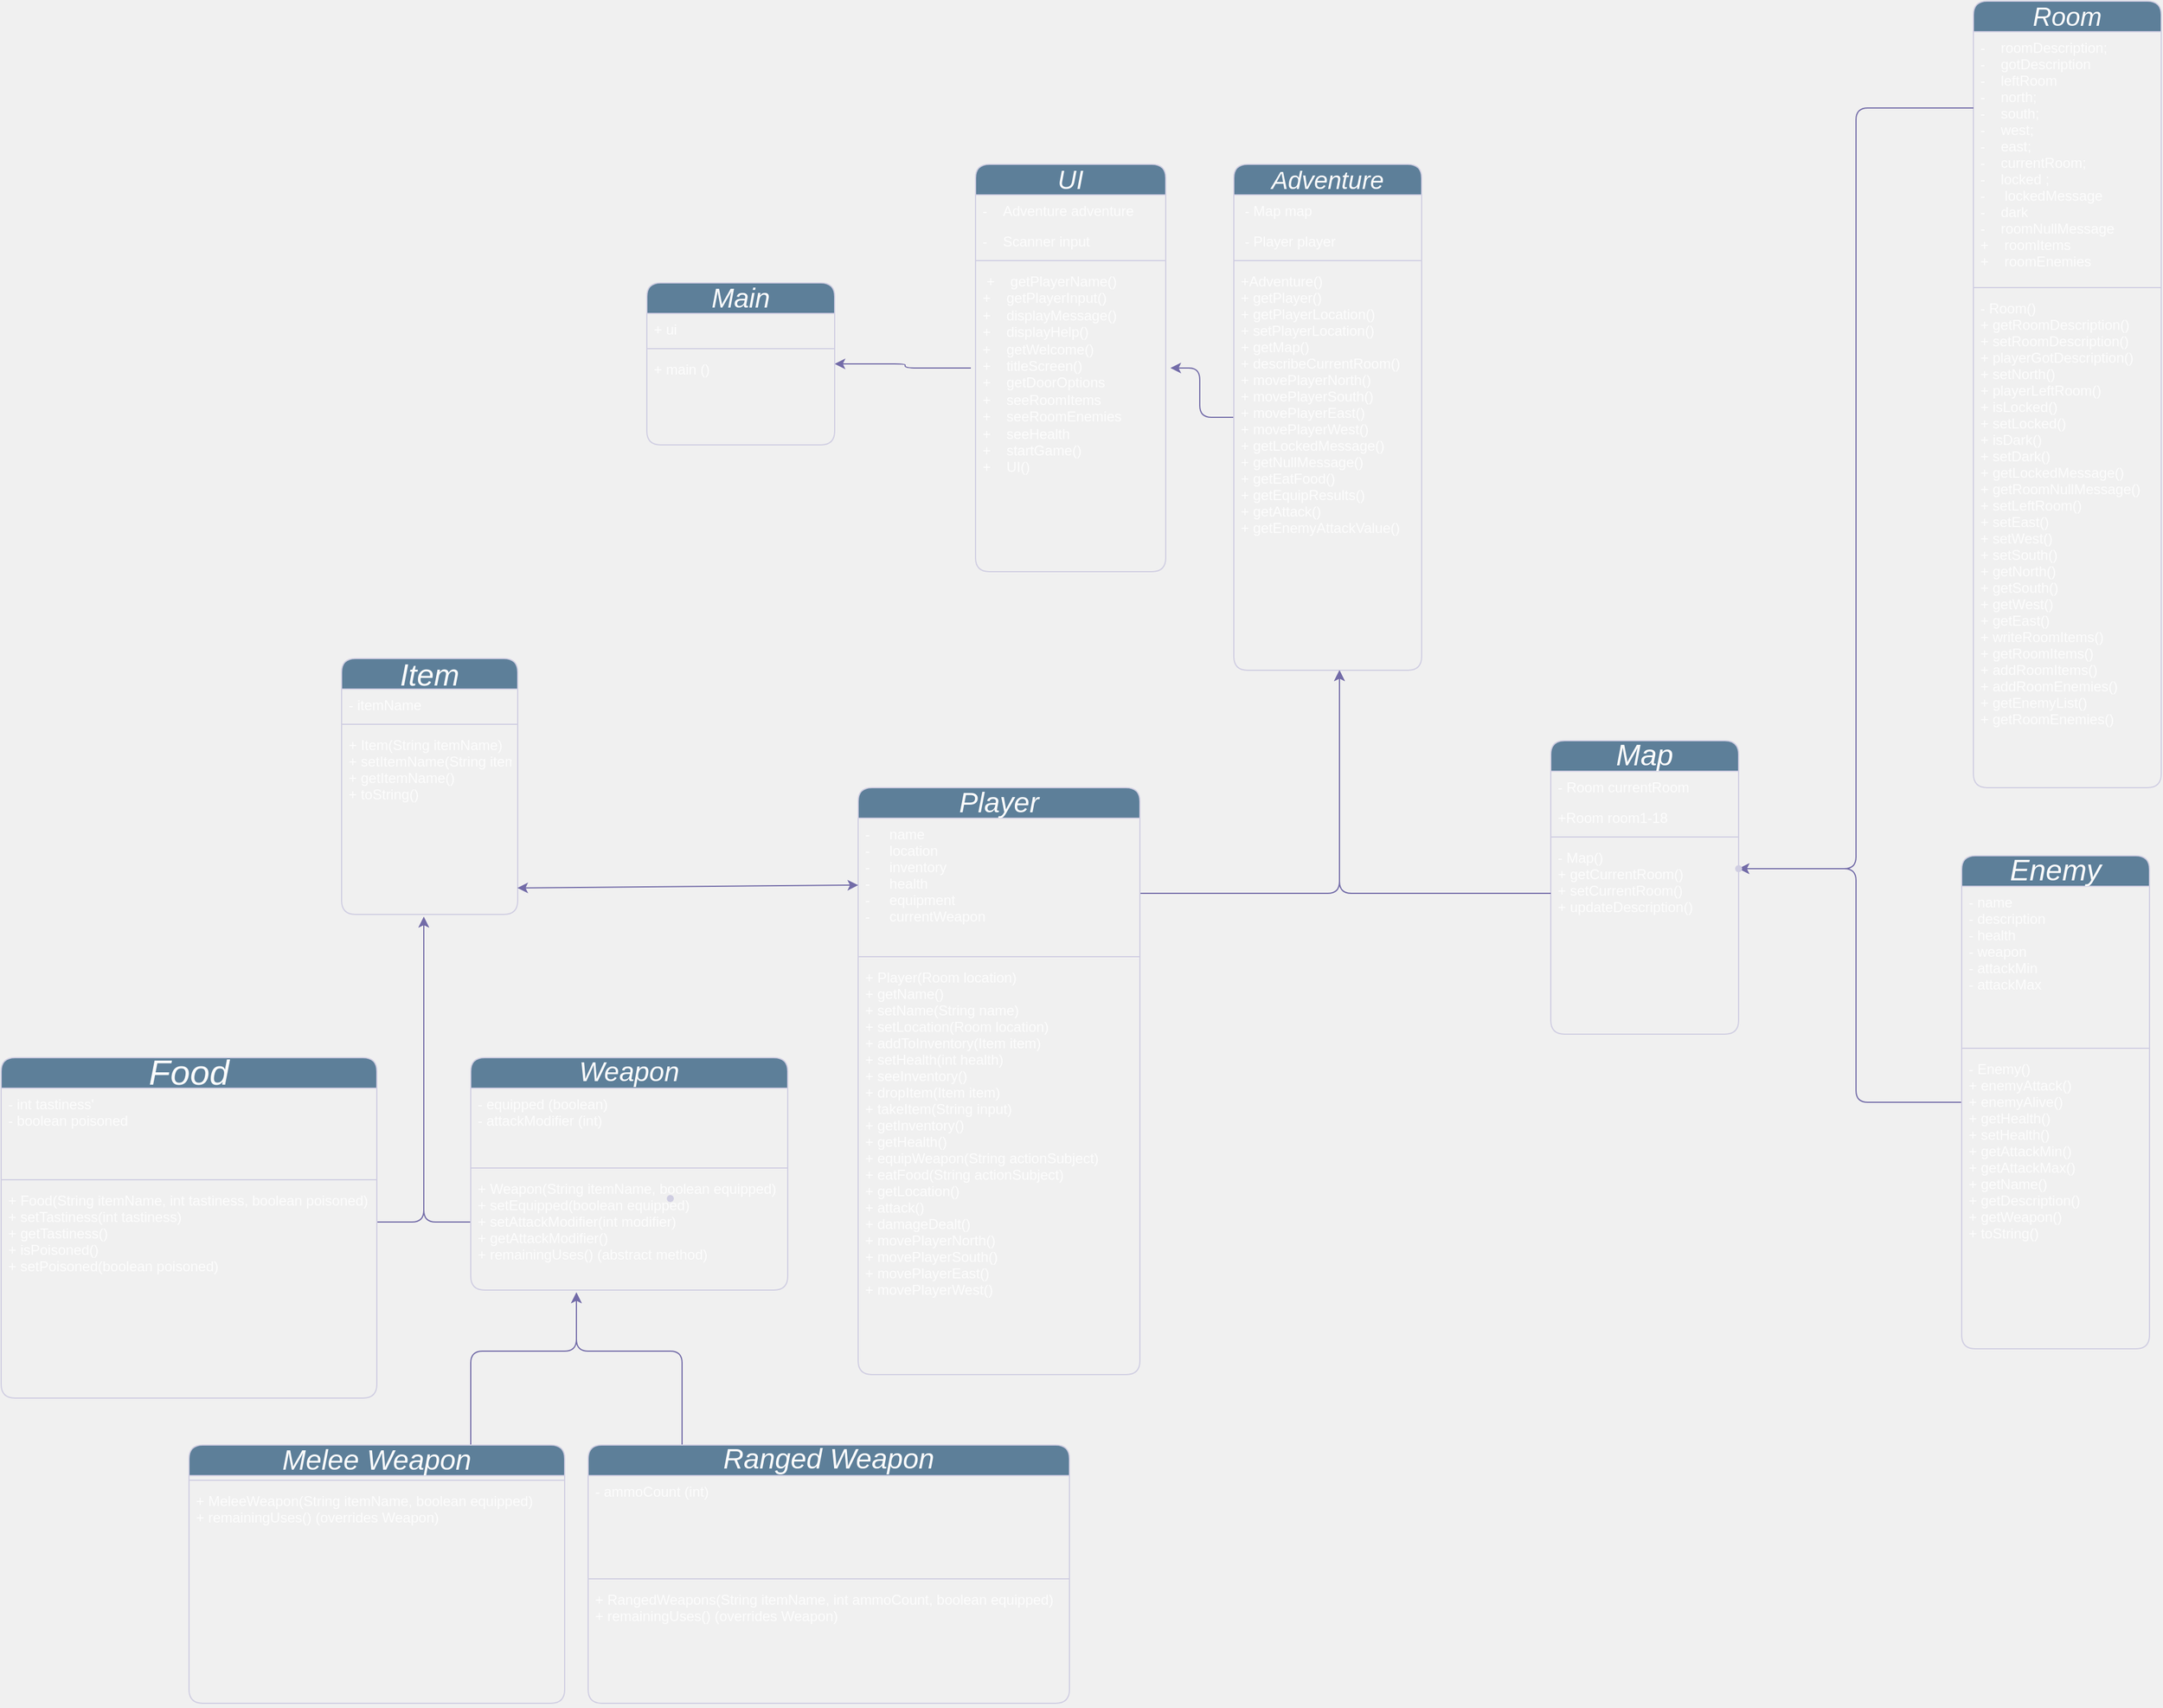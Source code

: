<mxfile version="24.7.17">
  <diagram id="C5RBs43oDa-KdzZeNtuy" name="Page-1">
    <mxGraphModel dx="4530" dy="2272" grid="1" gridSize="10" guides="1" tooltips="1" connect="1" arrows="1" fold="1" page="1" pageScale="1" pageWidth="827" pageHeight="1169" background="#F0F0F0" math="0" shadow="0">
      <root>
        <mxCell id="WIyWlLk6GJQsqaUBKTNV-0" />
        <mxCell id="WIyWlLk6GJQsqaUBKTNV-1" parent="WIyWlLk6GJQsqaUBKTNV-0" />
        <mxCell id="zkXSjCInJh_1GtlNUwbt-143" value="" style="edgeStyle=orthogonalEdgeStyle;rounded=1;orthogonalLoop=1;jettySize=auto;html=1;strokeColor=#736CA8;fontColor=#FCFCFC;labelBackgroundColor=none;" edge="1" parent="WIyWlLk6GJQsqaUBKTNV-1" source="zkfFHV4jXpPFQw0GAbJ--0">
          <mxGeometry relative="1" as="geometry">
            <mxPoint x="-610" y="-190" as="targetPoint" />
            <Array as="points">
              <mxPoint x="-610" />
            </Array>
          </mxGeometry>
        </mxCell>
        <mxCell id="zkfFHV4jXpPFQw0GAbJ--0" value="Player" style="swimlane;fontStyle=2;align=center;verticalAlign=top;childLayout=stackLayout;horizontal=1;startSize=26;horizontalStack=0;resizeParent=1;resizeLast=0;collapsible=1;marginBottom=0;rounded=1;shadow=0;strokeWidth=1;labelBackgroundColor=none;fillColor=#5D7F99;strokeColor=#D0CEE2;fontColor=#FCFCFC;spacing=-7;fontSize=24;" parent="WIyWlLk6GJQsqaUBKTNV-1" vertex="1">
          <mxGeometry x="-1020" y="-90" width="240" height="500" as="geometry">
            <mxRectangle x="230" y="140" width="160" height="26" as="alternateBounds" />
          </mxGeometry>
        </mxCell>
        <mxCell id="zkfFHV4jXpPFQw0GAbJ--1" value="-     name&#xa;-     location&#xa;-     inventory&#xa;-     health&#xa;-     equipment&#xa;-     currentWeapon" style="text;align=left;verticalAlign=top;spacingLeft=4;spacingRight=4;overflow=hidden;rotatable=0;points=[[0,0.5],[1,0.5]];portConstraint=eastwest;labelBackgroundColor=none;fontColor=#FCFCFC;rounded=1;" parent="zkfFHV4jXpPFQw0GAbJ--0" vertex="1">
          <mxGeometry y="26" width="240" height="114" as="geometry" />
        </mxCell>
        <mxCell id="zkfFHV4jXpPFQw0GAbJ--4" value="" style="line;html=1;strokeWidth=1;align=left;verticalAlign=middle;spacingTop=-1;spacingLeft=3;spacingRight=3;rotatable=0;labelPosition=right;points=[];portConstraint=eastwest;labelBackgroundColor=none;fillColor=#5D7F99;strokeColor=#D0CEE2;fontColor=#FCFCFC;rounded=1;" parent="zkfFHV4jXpPFQw0GAbJ--0" vertex="1">
          <mxGeometry y="140" width="240" height="8" as="geometry" />
        </mxCell>
        <mxCell id="zkfFHV4jXpPFQw0GAbJ--5" value="+ Player(Room location)&#xa;+ getName()&#xa;+ setName(String name)&#xa;+ setLocation(Room location)&#xa;+ addToInventory(Item item)&#xa;+ setHealth(int health)&#xa;+ seeInventory()&#xa;+ dropItem(Item item)&#xa;+ takeItem(String input)&#xa;+ getInventory()&#xa;+ getHealth()&#xa;+ equipWeapon(String actionSubject)&#xa;+ eatFood(String actionSubject)&#xa;+ getLocation()&#xa;+ attack()&#xa;+ damageDealt()&#xa;+ movePlayerNorth()&#xa;+ movePlayerSouth()&#xa;+ movePlayerEast()&#xa;+ movePlayerWest()" style="text;align=left;verticalAlign=top;spacingLeft=4;spacingRight=4;overflow=hidden;rotatable=0;points=[[0,0.5],[1,0.5]];portConstraint=eastwest;labelBackgroundColor=none;fontColor=#FCFCFC;rounded=1;" parent="zkfFHV4jXpPFQw0GAbJ--0" vertex="1">
          <mxGeometry y="148" width="240" height="352" as="geometry" />
        </mxCell>
        <mxCell id="zkXSjCInJh_1GtlNUwbt-18" value="Item" style="swimlane;fontStyle=2;align=center;verticalAlign=top;childLayout=stackLayout;horizontal=1;startSize=26;horizontalStack=0;resizeParent=1;resizeLast=0;collapsible=1;marginBottom=0;rounded=1;shadow=0;strokeWidth=1;labelBackgroundColor=none;fillColor=#5D7F99;strokeColor=#D0CEE2;fontColor=#FCFCFC;fontSize=26;spacing=-7;" vertex="1" parent="WIyWlLk6GJQsqaUBKTNV-1">
          <mxGeometry x="-1460" y="-200" width="150" height="218" as="geometry">
            <mxRectangle x="230" y="140" width="160" height="26" as="alternateBounds" />
          </mxGeometry>
        </mxCell>
        <mxCell id="zkXSjCInJh_1GtlNUwbt-19" value="- itemName" style="text;align=left;verticalAlign=top;spacingLeft=4;spacingRight=4;overflow=hidden;rotatable=0;points=[[0,0.5],[1,0.5]];portConstraint=eastwest;labelBackgroundColor=none;fontColor=#FCFCFC;rounded=1;" vertex="1" parent="zkXSjCInJh_1GtlNUwbt-18">
          <mxGeometry y="26" width="150" height="26" as="geometry" />
        </mxCell>
        <mxCell id="zkXSjCInJh_1GtlNUwbt-22" value="" style="line;html=1;strokeWidth=1;align=left;verticalAlign=middle;spacingTop=-1;spacingLeft=3;spacingRight=3;rotatable=0;labelPosition=right;points=[];portConstraint=eastwest;labelBackgroundColor=none;fillColor=#5D7F99;strokeColor=#D0CEE2;fontColor=#FCFCFC;rounded=1;" vertex="1" parent="zkXSjCInJh_1GtlNUwbt-18">
          <mxGeometry y="52" width="150" height="8" as="geometry" />
        </mxCell>
        <mxCell id="zkXSjCInJh_1GtlNUwbt-23" value="+ Item(String itemName)&#xa;+ setItemName(String itemName)&#xa;+ getItemName()&#xa;+ toString()" style="text;align=left;verticalAlign=top;spacingLeft=4;spacingRight=4;overflow=hidden;rotatable=0;points=[[0,0.5],[1,0.5]];portConstraint=eastwest;labelBackgroundColor=none;fontColor=#FCFCFC;rounded=1;" vertex="1" parent="zkXSjCInJh_1GtlNUwbt-18">
          <mxGeometry y="60" width="150" height="158" as="geometry" />
        </mxCell>
        <mxCell id="zkXSjCInJh_1GtlNUwbt-147" value="" style="edgeStyle=orthogonalEdgeStyle;rounded=1;orthogonalLoop=1;jettySize=auto;html=1;strokeColor=#736CA8;fontColor=#FCFCFC;labelBackgroundColor=none;" edge="1" parent="WIyWlLk6GJQsqaUBKTNV-1" source="zkXSjCInJh_1GtlNUwbt-24">
          <mxGeometry relative="1" as="geometry">
            <mxPoint x="-1390" y="20" as="targetPoint" />
            <Array as="points">
              <mxPoint x="-1390" y="280" />
            </Array>
          </mxGeometry>
        </mxCell>
        <mxCell id="zkXSjCInJh_1GtlNUwbt-24" value="Weapon&#xa;" style="swimlane;fontStyle=2;align=center;verticalAlign=top;childLayout=stackLayout;horizontal=1;startSize=26;horizontalStack=0;resizeParent=1;resizeLast=0;collapsible=1;marginBottom=0;rounded=1;shadow=0;strokeWidth=1;labelBackgroundColor=none;fillColor=#5D7F99;strokeColor=#D0CEE2;fontColor=#FCFCFC;fontSize=23;spacing=-7;" vertex="1" parent="WIyWlLk6GJQsqaUBKTNV-1">
          <mxGeometry x="-1350" y="140" width="270" height="198" as="geometry">
            <mxRectangle x="230" y="140" width="160" height="26" as="alternateBounds" />
          </mxGeometry>
        </mxCell>
        <mxCell id="zkXSjCInJh_1GtlNUwbt-25" value="- equipped (boolean)&#xa;- attackModifier (int)" style="text;align=left;verticalAlign=top;spacingLeft=4;spacingRight=4;overflow=hidden;rotatable=0;points=[[0,0.5],[1,0.5]];portConstraint=eastwest;labelBackgroundColor=none;fontColor=#FCFCFC;rounded=1;" vertex="1" parent="zkXSjCInJh_1GtlNUwbt-24">
          <mxGeometry y="26" width="270" height="64" as="geometry" />
        </mxCell>
        <mxCell id="zkXSjCInJh_1GtlNUwbt-28" value="" style="line;html=1;strokeWidth=1;align=left;verticalAlign=middle;spacingTop=-1;spacingLeft=3;spacingRight=3;rotatable=0;labelPosition=right;points=[];portConstraint=eastwest;labelBackgroundColor=none;fillColor=#5D7F99;strokeColor=#D0CEE2;fontColor=#FCFCFC;rounded=1;" vertex="1" parent="zkXSjCInJh_1GtlNUwbt-24">
          <mxGeometry y="90" width="270" height="8" as="geometry" />
        </mxCell>
        <mxCell id="zkXSjCInJh_1GtlNUwbt-29" value="+ Weapon(String itemName, boolean equipped)&#xa;+ setEquipped(boolean equipped)&#xa;+ setAttackModifier(int modifier)&#xa;+ getAttackModifier()&#xa;+ remainingUses() (abstract method)" style="text;align=left;verticalAlign=top;spacingLeft=4;spacingRight=4;overflow=hidden;rotatable=0;points=[[0,0.5],[1,0.5]];portConstraint=eastwest;labelBackgroundColor=none;fontColor=#FCFCFC;rounded=1;" vertex="1" parent="zkXSjCInJh_1GtlNUwbt-24">
          <mxGeometry y="98" width="270" height="92" as="geometry" />
        </mxCell>
        <mxCell id="zkXSjCInJh_1GtlNUwbt-149" value="" style="edgeStyle=orthogonalEdgeStyle;rounded=1;orthogonalLoop=1;jettySize=auto;html=1;strokeColor=#736CA8;fontColor=#FCFCFC;labelBackgroundColor=none;" edge="1" parent="WIyWlLk6GJQsqaUBKTNV-1" source="zkXSjCInJh_1GtlNUwbt-30">
          <mxGeometry relative="1" as="geometry">
            <mxPoint x="-1390" y="20" as="targetPoint" />
            <Array as="points">
              <mxPoint x="-1390" y="280" />
            </Array>
          </mxGeometry>
        </mxCell>
        <mxCell id="zkXSjCInJh_1GtlNUwbt-30" value="Food" style="swimlane;fontStyle=2;align=center;verticalAlign=top;childLayout=stackLayout;horizontal=1;startSize=26;horizontalStack=0;resizeParent=1;resizeLast=0;collapsible=1;marginBottom=0;rounded=1;shadow=0;strokeWidth=1;labelBackgroundColor=none;fillColor=#5D7F99;strokeColor=#D0CEE2;fontColor=#FCFCFC;fontSize=30;spacing=-11;" vertex="1" parent="WIyWlLk6GJQsqaUBKTNV-1">
          <mxGeometry x="-1750" y="140" width="320" height="290" as="geometry">
            <mxRectangle x="230" y="140" width="160" height="26" as="alternateBounds" />
          </mxGeometry>
        </mxCell>
        <mxCell id="zkXSjCInJh_1GtlNUwbt-31" value="- int tastiness&#39;&#xa;- boolean poisoned" style="text;align=left;verticalAlign=top;spacingLeft=4;spacingRight=4;overflow=hidden;rotatable=0;points=[[0,0.5],[1,0.5]];portConstraint=eastwest;labelBackgroundColor=none;fontColor=#FCFCFC;rounded=1;" vertex="1" parent="zkXSjCInJh_1GtlNUwbt-30">
          <mxGeometry y="26" width="320" height="74" as="geometry" />
        </mxCell>
        <mxCell id="zkXSjCInJh_1GtlNUwbt-34" value="" style="line;html=1;strokeWidth=1;align=left;verticalAlign=middle;spacingTop=-1;spacingLeft=3;spacingRight=3;rotatable=0;labelPosition=right;points=[];portConstraint=eastwest;labelBackgroundColor=none;fillColor=#5D7F99;strokeColor=#D0CEE2;fontColor=#FCFCFC;rounded=1;" vertex="1" parent="zkXSjCInJh_1GtlNUwbt-30">
          <mxGeometry y="100" width="320" height="8" as="geometry" />
        </mxCell>
        <mxCell id="zkXSjCInJh_1GtlNUwbt-35" value="+ Food(String itemName, int tastiness, boolean poisoned)&#xa;+ setTastiness(int tastiness)&#xa;+ getTastiness()&#xa;+ isPoisoned()&#xa;+ setPoisoned(boolean poisoned)" style="text;align=left;verticalAlign=top;spacingLeft=4;spacingRight=4;overflow=hidden;rotatable=0;points=[[0,0.5],[1,0.5]];portConstraint=eastwest;labelBackgroundColor=none;fontColor=#FCFCFC;rounded=1;" vertex="1" parent="zkXSjCInJh_1GtlNUwbt-30">
          <mxGeometry y="108" width="320" height="118" as="geometry" />
        </mxCell>
        <mxCell id="zkXSjCInJh_1GtlNUwbt-50" value="" style="edgeStyle=orthogonalEdgeStyle;rounded=1;hachureGap=4;orthogonalLoop=1;jettySize=auto;html=1;fontFamily=Architects Daughter;fontSource=https%3A%2F%2Ffonts.googleapis.com%2Fcss%3Ffamily%3DArchitects%2BDaughter;labelBackgroundColor=none;fontColor=#FCFCFC;strokeColor=#736CA8;" edge="1" parent="WIyWlLk6GJQsqaUBKTNV-1" source="zkXSjCInJh_1GtlNUwbt-36">
          <mxGeometry relative="1" as="geometry">
            <mxPoint x="-1260" y="340" as="targetPoint" />
            <Array as="points">
              <mxPoint x="-1350" y="390" />
              <mxPoint x="-1260" y="390" />
            </Array>
          </mxGeometry>
        </mxCell>
        <mxCell id="zkXSjCInJh_1GtlNUwbt-36" value="Melee Weapon" style="swimlane;fontStyle=2;align=center;verticalAlign=top;childLayout=stackLayout;horizontal=1;startSize=26;horizontalStack=0;resizeParent=1;resizeLast=0;collapsible=1;marginBottom=0;rounded=1;shadow=0;strokeWidth=1;labelBackgroundColor=none;fillColor=#5D7F99;strokeColor=#D0CEE2;fontColor=#FCFCFC;fontSize=24;spacing=-7;" vertex="1" parent="WIyWlLk6GJQsqaUBKTNV-1">
          <mxGeometry x="-1590" y="470" width="320" height="220" as="geometry">
            <mxRectangle x="230" y="140" width="160" height="26" as="alternateBounds" />
          </mxGeometry>
        </mxCell>
        <mxCell id="zkXSjCInJh_1GtlNUwbt-40" value="" style="line;html=1;strokeWidth=1;align=left;verticalAlign=middle;spacingTop=-1;spacingLeft=3;spacingRight=3;rotatable=0;labelPosition=right;points=[];portConstraint=eastwest;labelBackgroundColor=none;fillColor=#5D7F99;strokeColor=#D0CEE2;fontColor=#FCFCFC;rounded=1;" vertex="1" parent="zkXSjCInJh_1GtlNUwbt-36">
          <mxGeometry y="26" width="320" height="8" as="geometry" />
        </mxCell>
        <mxCell id="zkXSjCInJh_1GtlNUwbt-41" value="+ MeleeWeapon(String itemName, boolean equipped)&#xa;+ remainingUses() (overrides Weapon)" style="text;align=left;verticalAlign=top;spacingLeft=4;spacingRight=4;overflow=hidden;rotatable=0;points=[[0,0.5],[1,0.5]];portConstraint=eastwest;labelBackgroundColor=none;fontColor=#FCFCFC;rounded=1;" vertex="1" parent="zkXSjCInJh_1GtlNUwbt-36">
          <mxGeometry y="34" width="320" height="68" as="geometry" />
        </mxCell>
        <mxCell id="zkXSjCInJh_1GtlNUwbt-49" value="" style="edgeStyle=orthogonalEdgeStyle;rounded=1;hachureGap=4;orthogonalLoop=1;jettySize=auto;html=1;fontFamily=Architects Daughter;fontSource=https%3A%2F%2Ffonts.googleapis.com%2Fcss%3Ffamily%3DArchitects%2BDaughter;labelBackgroundColor=none;fontColor=#FCFCFC;strokeColor=#736CA8;" edge="1" parent="WIyWlLk6GJQsqaUBKTNV-1" source="zkXSjCInJh_1GtlNUwbt-42">
          <mxGeometry relative="1" as="geometry">
            <mxPoint x="-1260" y="340" as="targetPoint" />
            <Array as="points">
              <mxPoint x="-1170" y="390" />
              <mxPoint x="-1260" y="390" />
            </Array>
          </mxGeometry>
        </mxCell>
        <mxCell id="zkXSjCInJh_1GtlNUwbt-42" value="Ranged Weapon" style="swimlane;fontStyle=2;align=center;verticalAlign=top;childLayout=stackLayout;horizontal=1;startSize=26;horizontalStack=0;resizeParent=1;resizeLast=0;collapsible=1;marginBottom=0;rounded=1;shadow=0;strokeWidth=1;labelBackgroundColor=none;fillColor=#5D7F99;strokeColor=#D0CEE2;fontColor=#FCFCFC;fontSize=24;spacing=-8;" vertex="1" parent="WIyWlLk6GJQsqaUBKTNV-1">
          <mxGeometry x="-1250" y="470" width="410" height="220" as="geometry">
            <mxRectangle x="230" y="140" width="160" height="26" as="alternateBounds" />
          </mxGeometry>
        </mxCell>
        <mxCell id="zkXSjCInJh_1GtlNUwbt-43" value="- ammoCount (int)" style="text;align=left;verticalAlign=top;spacingLeft=4;spacingRight=4;overflow=hidden;rotatable=0;points=[[0,0.5],[1,0.5]];portConstraint=eastwest;labelBackgroundColor=none;fontColor=#FCFCFC;rounded=1;" vertex="1" parent="zkXSjCInJh_1GtlNUwbt-42">
          <mxGeometry y="26" width="410" height="84" as="geometry" />
        </mxCell>
        <mxCell id="zkXSjCInJh_1GtlNUwbt-46" value="" style="line;html=1;strokeWidth=1;align=left;verticalAlign=middle;spacingTop=-1;spacingLeft=3;spacingRight=3;rotatable=0;labelPosition=right;points=[];portConstraint=eastwest;labelBackgroundColor=none;fillColor=#5D7F99;strokeColor=#D0CEE2;fontColor=#FCFCFC;rounded=1;" vertex="1" parent="zkXSjCInJh_1GtlNUwbt-42">
          <mxGeometry y="110" width="410" height="8" as="geometry" />
        </mxCell>
        <mxCell id="zkXSjCInJh_1GtlNUwbt-47" value="+ RangedWeapons(String itemName, int ammoCount, boolean equipped)&#xa;+ remainingUses() (overrides Weapon)" style="text;align=left;verticalAlign=top;spacingLeft=4;spacingRight=4;overflow=hidden;rotatable=0;points=[[0,0.5],[1,0.5]];portConstraint=eastwest;labelBackgroundColor=none;fontColor=#FCFCFC;rounded=1;" vertex="1" parent="zkXSjCInJh_1GtlNUwbt-42">
          <mxGeometry y="118" width="410" height="102" as="geometry" />
        </mxCell>
        <mxCell id="zkXSjCInJh_1GtlNUwbt-80" value="" style="edgeStyle=orthogonalEdgeStyle;rounded=1;hachureGap=4;orthogonalLoop=1;jettySize=auto;html=1;fontFamily=Architects Daughter;fontSource=https%3A%2F%2Ffonts.googleapis.com%2Fcss%3Ffamily%3DArchitects%2BDaughter;labelBackgroundColor=none;fontColor=#FCFCFC;strokeColor=#736CA8;" edge="1" parent="WIyWlLk6GJQsqaUBKTNV-1" source="zkXSjCInJh_1GtlNUwbt-64" target="zkXSjCInJh_1GtlNUwbt-74">
          <mxGeometry relative="1" as="geometry" />
        </mxCell>
        <mxCell id="zkXSjCInJh_1GtlNUwbt-64" value="Adventure" style="swimlane;fontStyle=2;align=center;verticalAlign=top;childLayout=stackLayout;horizontal=1;startSize=26;horizontalStack=0;resizeParent=1;resizeLast=0;collapsible=1;marginBottom=0;rounded=1;shadow=0;strokeWidth=1;labelBackgroundColor=none;fillColor=#5D7F99;strokeColor=#D0CEE2;fontColor=#FCFCFC;fontSize=21;spacing=-4;" vertex="1" parent="WIyWlLk6GJQsqaUBKTNV-1">
          <mxGeometry x="-700" y="-621" width="160" height="431" as="geometry">
            <mxRectangle x="230" y="140" width="160" height="26" as="alternateBounds" />
          </mxGeometry>
        </mxCell>
        <mxCell id="zkXSjCInJh_1GtlNUwbt-65" value=" - Map map" style="text;align=left;verticalAlign=top;spacingLeft=4;spacingRight=4;overflow=hidden;rotatable=0;points=[[0,0.5],[1,0.5]];portConstraint=eastwest;labelBackgroundColor=none;fontColor=#FCFCFC;rounded=1;" vertex="1" parent="zkXSjCInJh_1GtlNUwbt-64">
          <mxGeometry y="26" width="160" height="26" as="geometry" />
        </mxCell>
        <mxCell id="zkXSjCInJh_1GtlNUwbt-66" value=" - Player player" style="text;align=left;verticalAlign=top;spacingLeft=4;spacingRight=4;overflow=hidden;rotatable=0;points=[[0,0.5],[1,0.5]];portConstraint=eastwest;rounded=1;shadow=0;html=0;labelBackgroundColor=none;fontColor=#FCFCFC;" vertex="1" parent="zkXSjCInJh_1GtlNUwbt-64">
          <mxGeometry y="52" width="160" height="26" as="geometry" />
        </mxCell>
        <mxCell id="zkXSjCInJh_1GtlNUwbt-68" value="" style="line;html=1;strokeWidth=1;align=left;verticalAlign=middle;spacingTop=-1;spacingLeft=3;spacingRight=3;rotatable=0;labelPosition=right;points=[];portConstraint=eastwest;labelBackgroundColor=none;fillColor=#5D7F99;strokeColor=#D0CEE2;fontColor=#FCFCFC;rounded=1;" vertex="1" parent="zkXSjCInJh_1GtlNUwbt-64">
          <mxGeometry y="78" width="160" height="8" as="geometry" />
        </mxCell>
        <mxCell id="zkXSjCInJh_1GtlNUwbt-69" value="+Adventure()&#xa;+ getPlayer()&#xa;+ getPlayerLocation()&#xa;+ setPlayerLocation()&#xa;+ getMap()&#xa;+ describeCurrentRoom()&#xa;+ movePlayerNorth()&#xa;+ movePlayerSouth()&#xa;+ movePlayerEast()&#xa;+ movePlayerWest()&#xa;+ getLockedMessage()&#xa;+ getNullMessage()&#xa;+ getEatFood()&#xa;+ getEquipResults()&#xa;+ getAttack()&#xa;+ getEnemyAttackValue()&#xa;+ updatePlayerHealth()&#xa;+ updateEnemyHealth()&#xa;+ checkEnemyAlive()&#xa;+ getPlayerAttackValue()" style="text;align=left;verticalAlign=top;spacingLeft=4;spacingRight=4;overflow=hidden;rotatable=0;points=[[0,0.5],[1,0.5]];portConstraint=eastwest;labelBackgroundColor=none;fontColor=#FCFCFC;rounded=1;" vertex="1" parent="zkXSjCInJh_1GtlNUwbt-64">
          <mxGeometry y="86" width="160" height="228" as="geometry" />
        </mxCell>
        <mxCell id="zkXSjCInJh_1GtlNUwbt-87" value="" style="edgeStyle=orthogonalEdgeStyle;rounded=1;hachureGap=4;orthogonalLoop=1;jettySize=auto;html=1;fontFamily=Architects Daughter;fontSource=https%3A%2F%2Ffonts.googleapis.com%2Fcss%3Ffamily%3DArchitects%2BDaughter;labelBackgroundColor=none;fontColor=#FCFCFC;strokeColor=#736CA8;" edge="1" parent="WIyWlLk6GJQsqaUBKTNV-1" source="zkXSjCInJh_1GtlNUwbt-74" target="zkXSjCInJh_1GtlNUwbt-81">
          <mxGeometry relative="1" as="geometry" />
        </mxCell>
        <mxCell id="zkXSjCInJh_1GtlNUwbt-74" value="UI" style="swimlane;fontStyle=2;align=center;verticalAlign=top;childLayout=stackLayout;horizontal=1;startSize=26;horizontalStack=0;resizeParent=1;resizeLast=0;collapsible=1;marginBottom=0;rounded=1;shadow=0;strokeWidth=1;labelBackgroundColor=none;fillColor=#5D7F99;strokeColor=#D0CEE2;fontColor=#FCFCFC;perimeterSpacing=4;fontSize=22;spacingBottom=4;spacing=-5;" vertex="1" parent="WIyWlLk6GJQsqaUBKTNV-1">
          <mxGeometry x="-920" y="-621" width="162" height="347" as="geometry">
            <mxRectangle x="230" y="140" width="160" height="26" as="alternateBounds" />
          </mxGeometry>
        </mxCell>
        <mxCell id="zkXSjCInJh_1GtlNUwbt-75" value="-    Adventure adventure" style="text;align=left;verticalAlign=top;spacingLeft=4;spacingRight=4;overflow=hidden;rotatable=0;points=[[0,0.5],[1,0.5]];portConstraint=eastwest;labelBackgroundColor=none;fontColor=#FCFCFC;rounded=1;" vertex="1" parent="zkXSjCInJh_1GtlNUwbt-74">
          <mxGeometry y="26" width="162" height="26" as="geometry" />
        </mxCell>
        <mxCell id="zkXSjCInJh_1GtlNUwbt-76" value="-    Scanner input" style="text;align=left;verticalAlign=top;spacingLeft=4;spacingRight=4;overflow=hidden;rotatable=0;points=[[0,0.5],[1,0.5]];portConstraint=eastwest;rounded=1;shadow=0;html=0;labelBackgroundColor=none;fontColor=#FCFCFC;" vertex="1" parent="zkXSjCInJh_1GtlNUwbt-74">
          <mxGeometry y="52" width="162" height="26" as="geometry" />
        </mxCell>
        <mxCell id="zkXSjCInJh_1GtlNUwbt-78" value="" style="line;html=1;strokeWidth=1;align=left;verticalAlign=middle;spacingTop=-1;spacingLeft=3;spacingRight=3;rotatable=0;labelPosition=right;points=[];portConstraint=eastwest;labelBackgroundColor=none;fillColor=#5D7F99;strokeColor=#D0CEE2;fontColor=#FCFCFC;rounded=1;" vertex="1" parent="zkXSjCInJh_1GtlNUwbt-74">
          <mxGeometry y="78" width="162" height="8" as="geometry" />
        </mxCell>
        <mxCell id="zkXSjCInJh_1GtlNUwbt-133" value=" +    getPlayerName() +    getPlayerInput() +    displayMessage() +    displayHelp() +    getWelcome() &#xa;+    titleScreen() +    getDoorOptions +    seeRoomItems +    seeRoomEnemies +    seeHealth &#xa;+    startGame() &#xa;+    UI()" style="text;align=left;verticalAlign=top;spacingLeft=4;spacingRight=4;overflow=hidden;rotatable=0;points=[[0,0.5],[1,0.5]];portConstraint=eastwest;rounded=0;shadow=0;html=0;labelBackgroundColor=none;fontColor=#FCFCFC;whiteSpace=wrap;" vertex="1" parent="zkXSjCInJh_1GtlNUwbt-74">
          <mxGeometry y="86" width="162" height="254" as="geometry" />
        </mxCell>
        <mxCell id="zkXSjCInJh_1GtlNUwbt-81" value="Main" style="swimlane;fontStyle=2;align=center;verticalAlign=top;childLayout=stackLayout;horizontal=1;startSize=26;horizontalStack=0;resizeParent=1;resizeLast=0;collapsible=1;marginBottom=0;rounded=1;shadow=0;strokeWidth=1;labelBackgroundColor=none;fillColor=#5D7F99;strokeColor=#D0CEE2;fontColor=#FCFCFC;spacing=-6;fontSize=23;" vertex="1" parent="WIyWlLk6GJQsqaUBKTNV-1">
          <mxGeometry x="-1200" y="-520" width="160" height="138" as="geometry">
            <mxRectangle x="230" y="140" width="160" height="26" as="alternateBounds" />
          </mxGeometry>
        </mxCell>
        <mxCell id="zkXSjCInJh_1GtlNUwbt-82" value="+ ui" style="text;align=left;verticalAlign=top;spacingLeft=4;spacingRight=4;overflow=hidden;rotatable=0;points=[[0,0.5],[1,0.5]];portConstraint=eastwest;labelBackgroundColor=none;fontColor=#FCFCFC;rounded=1;" vertex="1" parent="zkXSjCInJh_1GtlNUwbt-81">
          <mxGeometry y="26" width="160" height="26" as="geometry" />
        </mxCell>
        <mxCell id="zkXSjCInJh_1GtlNUwbt-85" value="" style="line;html=1;strokeWidth=1;align=left;verticalAlign=middle;spacingTop=-1;spacingLeft=3;spacingRight=3;rotatable=0;labelPosition=right;points=[];portConstraint=eastwest;labelBackgroundColor=none;fillColor=#5D7F99;strokeColor=#D0CEE2;fontColor=#FCFCFC;rounded=1;" vertex="1" parent="zkXSjCInJh_1GtlNUwbt-81">
          <mxGeometry y="52" width="160" height="8" as="geometry" />
        </mxCell>
        <mxCell id="zkXSjCInJh_1GtlNUwbt-86" value="+ main ()" style="text;align=left;verticalAlign=top;spacingLeft=4;spacingRight=4;overflow=hidden;rotatable=0;points=[[0,0.5],[1,0.5]];portConstraint=eastwest;labelBackgroundColor=none;fontColor=#FCFCFC;rounded=1;" vertex="1" parent="zkXSjCInJh_1GtlNUwbt-81">
          <mxGeometry y="60" width="160" height="26" as="geometry" />
        </mxCell>
        <mxCell id="zkXSjCInJh_1GtlNUwbt-139" value="" style="edgeStyle=orthogonalEdgeStyle;rounded=1;orthogonalLoop=1;jettySize=auto;html=1;strokeColor=#736CA8;fontColor=#FCFCFC;labelBackgroundColor=none;" edge="1" parent="WIyWlLk6GJQsqaUBKTNV-1">
          <mxGeometry relative="1" as="geometry">
            <mxPoint x="-610" y="-170" as="sourcePoint" />
            <mxPoint x="-610" y="-190" as="targetPoint" />
            <Array as="points">
              <mxPoint x="-610" y="-10" />
            </Array>
          </mxGeometry>
        </mxCell>
        <mxCell id="zkXSjCInJh_1GtlNUwbt-91" value="Map&#xa;" style="swimlane;fontStyle=2;align=center;verticalAlign=top;childLayout=stackLayout;horizontal=1;startSize=26;horizontalStack=0;resizeParent=1;resizeLast=0;collapsible=1;marginBottom=0;rounded=1;shadow=0;strokeWidth=1;labelBackgroundColor=none;fillColor=#5D7F99;strokeColor=#D0CEE2;fontColor=#FCFCFC;spacing=-8;fontSize=25;" vertex="1" parent="WIyWlLk6GJQsqaUBKTNV-1">
          <mxGeometry x="-430" y="-130" width="160" height="250" as="geometry">
            <mxRectangle x="230" y="140" width="160" height="26" as="alternateBounds" />
          </mxGeometry>
        </mxCell>
        <mxCell id="zkXSjCInJh_1GtlNUwbt-93" value="- Room currentRoom" style="text;align=left;verticalAlign=top;spacingLeft=4;spacingRight=4;overflow=hidden;rotatable=0;points=[[0,0.5],[1,0.5]];portConstraint=eastwest;rounded=1;shadow=0;html=0;labelBackgroundColor=none;fontColor=#FCFCFC;" vertex="1" parent="zkXSjCInJh_1GtlNUwbt-91">
          <mxGeometry y="26" width="160" height="26" as="geometry" />
        </mxCell>
        <mxCell id="zkXSjCInJh_1GtlNUwbt-94" value="+Room room1-18" style="text;align=left;verticalAlign=top;spacingLeft=4;spacingRight=4;overflow=hidden;rotatable=0;points=[[0,0.5],[1,0.5]];portConstraint=eastwest;rounded=1;shadow=0;html=0;labelBackgroundColor=none;fontColor=#FCFCFC;" vertex="1" parent="zkXSjCInJh_1GtlNUwbt-91">
          <mxGeometry y="52" width="160" height="26" as="geometry" />
        </mxCell>
        <mxCell id="zkXSjCInJh_1GtlNUwbt-96" value="" style="line;html=1;strokeWidth=1;align=left;verticalAlign=middle;spacingTop=-1;spacingLeft=3;spacingRight=3;rotatable=0;labelPosition=right;points=[];portConstraint=eastwest;labelBackgroundColor=none;fillColor=#5D7F99;strokeColor=#D0CEE2;fontColor=#FCFCFC;rounded=1;" vertex="1" parent="zkXSjCInJh_1GtlNUwbt-91">
          <mxGeometry y="78" width="160" height="8" as="geometry" />
        </mxCell>
        <mxCell id="zkXSjCInJh_1GtlNUwbt-97" value="- Map()&#xa;+ getCurrentRoom()&#xa;+ setCurrentRoom()&#xa;+ updateDescription()" style="text;align=left;verticalAlign=top;spacingLeft=4;spacingRight=4;overflow=hidden;rotatable=0;points=[[0,0.5],[1,0.5]];portConstraint=eastwest;labelBackgroundColor=none;fontColor=#FCFCFC;rounded=1;" vertex="1" parent="zkXSjCInJh_1GtlNUwbt-91">
          <mxGeometry y="86" width="160" height="164" as="geometry" />
        </mxCell>
        <mxCell id="zkXSjCInJh_1GtlNUwbt-98" value="Room" style="swimlane;fontStyle=2;align=center;verticalAlign=top;childLayout=stackLayout;horizontal=1;startSize=26;horizontalStack=0;resizeParent=1;resizeLast=0;collapsible=1;marginBottom=0;rounded=1;shadow=0;strokeWidth=1;labelBackgroundColor=none;fillColor=#5D7F99;strokeColor=#D0CEE2;fontColor=#FCFCFC;fontSize=22;spacing=-5;" vertex="1" parent="WIyWlLk6GJQsqaUBKTNV-1">
          <mxGeometry x="-70" y="-760" width="160" height="670" as="geometry">
            <mxRectangle x="230" y="140" width="160" height="26" as="alternateBounds" />
          </mxGeometry>
        </mxCell>
        <mxCell id="zkXSjCInJh_1GtlNUwbt-99" value="-    roomDescription;&#xa;-    gotDescription&#xa;-    leftRoom&#xa;-    north;&#xa;-    south;&#xa;-    west;&#xa;-    east;&#xa;-    currentRoom;&#xa;-    locked ;&#xa;-     lockedMessage &#xa;-    dark&#xa;-    roomNullMessage &#xa;+    roomItems &#xa;+    roomEnemies " style="text;align=left;verticalAlign=top;spacingLeft=4;spacingRight=4;overflow=hidden;rotatable=0;points=[[0,0.5],[1,0.5]];portConstraint=eastwest;labelBackgroundColor=none;fontColor=#FCFCFC;rounded=1;" vertex="1" parent="zkXSjCInJh_1GtlNUwbt-98">
          <mxGeometry y="26" width="160" height="214" as="geometry" />
        </mxCell>
        <mxCell id="zkXSjCInJh_1GtlNUwbt-103" value="" style="line;html=1;strokeWidth=1;align=left;verticalAlign=middle;spacingTop=-1;spacingLeft=3;spacingRight=3;rotatable=0;labelPosition=right;points=[];portConstraint=eastwest;labelBackgroundColor=none;fillColor=#5D7F99;strokeColor=#D0CEE2;fontColor=#FCFCFC;rounded=1;" vertex="1" parent="zkXSjCInJh_1GtlNUwbt-98">
          <mxGeometry y="240" width="160" height="8" as="geometry" />
        </mxCell>
        <mxCell id="zkXSjCInJh_1GtlNUwbt-104" value="- Room()&#xa;+ getRoomDescription()&#xa;+ setRoomDescription()&#xa;+ playerGotDescription()&#xa;+ setNorth()&#xa;+ playerLeftRoom()&#xa;+ isLocked()&#xa;+ setLocked()&#xa;+ isDark()&#xa;+ setDark()&#xa;+ getLockedMessage()&#xa;+ getRoomNullMessage()&#xa;+ setLeftRoom()&#xa;+ setEast()&#xa;+ setWest()&#xa;+ setSouth()&#xa;+ getNorth()&#xa;+ getSouth()&#xa;+ getWest()&#xa;+ getEast()&#xa;+ writeRoomItems()&#xa;+ getRoomItems()&#xa;+ addRoomItems()&#xa;+ addRoomEnemies()&#xa;+ getEnemyList()&#xa;+ getRoomEnemies()" style="text;align=left;verticalAlign=top;spacingLeft=4;spacingRight=4;overflow=hidden;rotatable=0;points=[[0,0.5],[1,0.5]];portConstraint=eastwest;labelBackgroundColor=none;fontColor=#FCFCFC;rounded=1;" vertex="1" parent="zkXSjCInJh_1GtlNUwbt-98">
          <mxGeometry y="248" width="160" height="422" as="geometry" />
        </mxCell>
        <mxCell id="zkXSjCInJh_1GtlNUwbt-127" value="" style="edgeStyle=orthogonalEdgeStyle;rounded=1;hachureGap=4;orthogonalLoop=1;jettySize=auto;html=1;fontFamily=Architects Daughter;fontSource=https%3A%2F%2Ffonts.googleapis.com%2Fcss%3Ffamily%3DArchitects%2BDaughter;labelBackgroundColor=none;fontColor=#FCFCFC;strokeColor=#736CA8;" edge="1" parent="WIyWlLk6GJQsqaUBKTNV-1" source="zkXSjCInJh_1GtlNUwbt-105" target="zkXSjCInJh_1GtlNUwbt-126">
          <mxGeometry relative="1" as="geometry" />
        </mxCell>
        <mxCell id="zkXSjCInJh_1GtlNUwbt-105" value="Enemy" style="swimlane;fontStyle=2;align=center;verticalAlign=top;childLayout=stackLayout;horizontal=1;startSize=26;horizontalStack=0;resizeParent=1;resizeLast=0;collapsible=1;marginBottom=0;rounded=1;shadow=0;strokeWidth=1;labelBackgroundColor=none;fillColor=#5D7F99;strokeColor=#D0CEE2;fontColor=#FCFCFC;fontSize=25;spacing=-8;" vertex="1" parent="WIyWlLk6GJQsqaUBKTNV-1">
          <mxGeometry x="-80" y="-32" width="160" height="420" as="geometry">
            <mxRectangle x="230" y="140" width="160" height="26" as="alternateBounds" />
          </mxGeometry>
        </mxCell>
        <mxCell id="zkXSjCInJh_1GtlNUwbt-106" value="- name&#xa;- description&#xa;- health&#xa;- weapon&#xa;- attackMin&#xa;- attackMax" style="text;align=left;verticalAlign=top;spacingLeft=4;spacingRight=4;overflow=hidden;rotatable=0;points=[[0,0.5],[1,0.5]];portConstraint=eastwest;labelBackgroundColor=none;fontColor=#FCFCFC;rounded=1;" vertex="1" parent="zkXSjCInJh_1GtlNUwbt-105">
          <mxGeometry y="26" width="160" height="134" as="geometry" />
        </mxCell>
        <mxCell id="zkXSjCInJh_1GtlNUwbt-110" value="" style="line;html=1;strokeWidth=1;align=left;verticalAlign=middle;spacingTop=-1;spacingLeft=3;spacingRight=3;rotatable=0;labelPosition=right;points=[];portConstraint=eastwest;labelBackgroundColor=none;fillColor=#5D7F99;strokeColor=#D0CEE2;fontColor=#FCFCFC;rounded=1;" vertex="1" parent="zkXSjCInJh_1GtlNUwbt-105">
          <mxGeometry y="160" width="160" height="8" as="geometry" />
        </mxCell>
        <mxCell id="zkXSjCInJh_1GtlNUwbt-111" value="- Enemy()&#xa;+ enemyAttack()&#xa;+ enemyAlive()&#xa;+ getHealth()&#xa;+ setHealth()&#xa;+ getAttackMin()&#xa;+ getAttackMax()&#xa;+ getName()&#xa;+ getDescription()&#xa;+ getWeapon()&#xa;+ toString()" style="text;align=left;verticalAlign=top;spacingLeft=4;spacingRight=4;overflow=hidden;rotatable=0;points=[[0,0.5],[1,0.5]];portConstraint=eastwest;labelBackgroundColor=none;fontColor=#FCFCFC;rounded=1;" vertex="1" parent="zkXSjCInJh_1GtlNUwbt-105">
          <mxGeometry y="168" width="160" height="252" as="geometry" />
        </mxCell>
        <mxCell id="zkXSjCInJh_1GtlNUwbt-128" value="" style="edgeStyle=orthogonalEdgeStyle;rounded=1;hachureGap=4;orthogonalLoop=1;jettySize=auto;html=1;fontFamily=Architects Daughter;fontSource=https%3A%2F%2Ffonts.googleapis.com%2Fcss%3Ffamily%3DArchitects%2BDaughter;exitX=0;exitY=0.5;exitDx=0;exitDy=0;labelBackgroundColor=none;fontColor=#FCFCFC;strokeColor=#736CA8;" edge="1" parent="WIyWlLk6GJQsqaUBKTNV-1" target="zkXSjCInJh_1GtlNUwbt-126">
          <mxGeometry relative="1" as="geometry">
            <mxPoint x="-70" y="-669" as="sourcePoint" />
            <mxPoint x="-270" y="-20.923" as="targetPoint" />
            <Array as="points">
              <mxPoint x="-170" y="-669" />
              <mxPoint x="-170" y="-21" />
            </Array>
          </mxGeometry>
        </mxCell>
        <mxCell id="zkXSjCInJh_1GtlNUwbt-126" value="" style="shape=waypoint;size=6;pointerEvents=1;points=[];resizable=0;rotatable=0;perimeter=centerPerimeter;snapToPoint=1;verticalAlign=top;fontStyle=2;startSize=26;rounded=1;shadow=0;strokeWidth=1;labelBackgroundColor=none;fillColor=#5D7F99;strokeColor=#D0CEE2;fontColor=#FCFCFC;" vertex="1" parent="WIyWlLk6GJQsqaUBKTNV-1">
          <mxGeometry x="-280" y="-31" width="20" height="20" as="geometry" />
        </mxCell>
        <mxCell id="zkXSjCInJh_1GtlNUwbt-129" value="" style="shape=waypoint;size=6;pointerEvents=1;points=[];resizable=0;rotatable=0;perimeter=centerPerimeter;snapToPoint=1;verticalAlign=top;fontStyle=2;startSize=26;rounded=1;shadow=0;strokeWidth=1;labelBackgroundColor=none;fillColor=#5D7F99;strokeColor=#D0CEE2;fontColor=#FCFCFC;" vertex="1" parent="WIyWlLk6GJQsqaUBKTNV-1">
          <mxGeometry x="-1190" y="250" width="20" height="20" as="geometry" />
        </mxCell>
        <mxCell id="zkXSjCInJh_1GtlNUwbt-144" value="" style="edgeStyle=orthogonalEdgeStyle;rounded=1;orthogonalLoop=1;jettySize=auto;html=1;strokeColor=#736CA8;fontColor=#FCFCFC;labelBackgroundColor=none;" edge="1" parent="WIyWlLk6GJQsqaUBKTNV-1" source="zkXSjCInJh_1GtlNUwbt-91">
          <mxGeometry relative="1" as="geometry">
            <mxPoint x="-430" y="-10" as="sourcePoint" />
            <mxPoint x="-610" y="-190" as="targetPoint" />
            <Array as="points">
              <mxPoint x="-610" />
            </Array>
          </mxGeometry>
        </mxCell>
        <mxCell id="zkXSjCInJh_1GtlNUwbt-151" value="" style="endArrow=classic;startArrow=classic;html=1;rounded=1;strokeColor=#736CA8;fontColor=#FCFCFC;entryX=0;entryY=0.5;entryDx=0;entryDy=0;exitX=0.998;exitY=0.857;exitDx=0;exitDy=0;exitPerimeter=0;labelBackgroundColor=none;" edge="1" parent="WIyWlLk6GJQsqaUBKTNV-1" source="zkXSjCInJh_1GtlNUwbt-23" target="zkfFHV4jXpPFQw0GAbJ--1">
          <mxGeometry width="50" height="50" relative="1" as="geometry">
            <mxPoint x="-1290" as="sourcePoint" />
            <mxPoint x="-1260" y="-40" as="targetPoint" />
          </mxGeometry>
        </mxCell>
      </root>
    </mxGraphModel>
  </diagram>
</mxfile>
